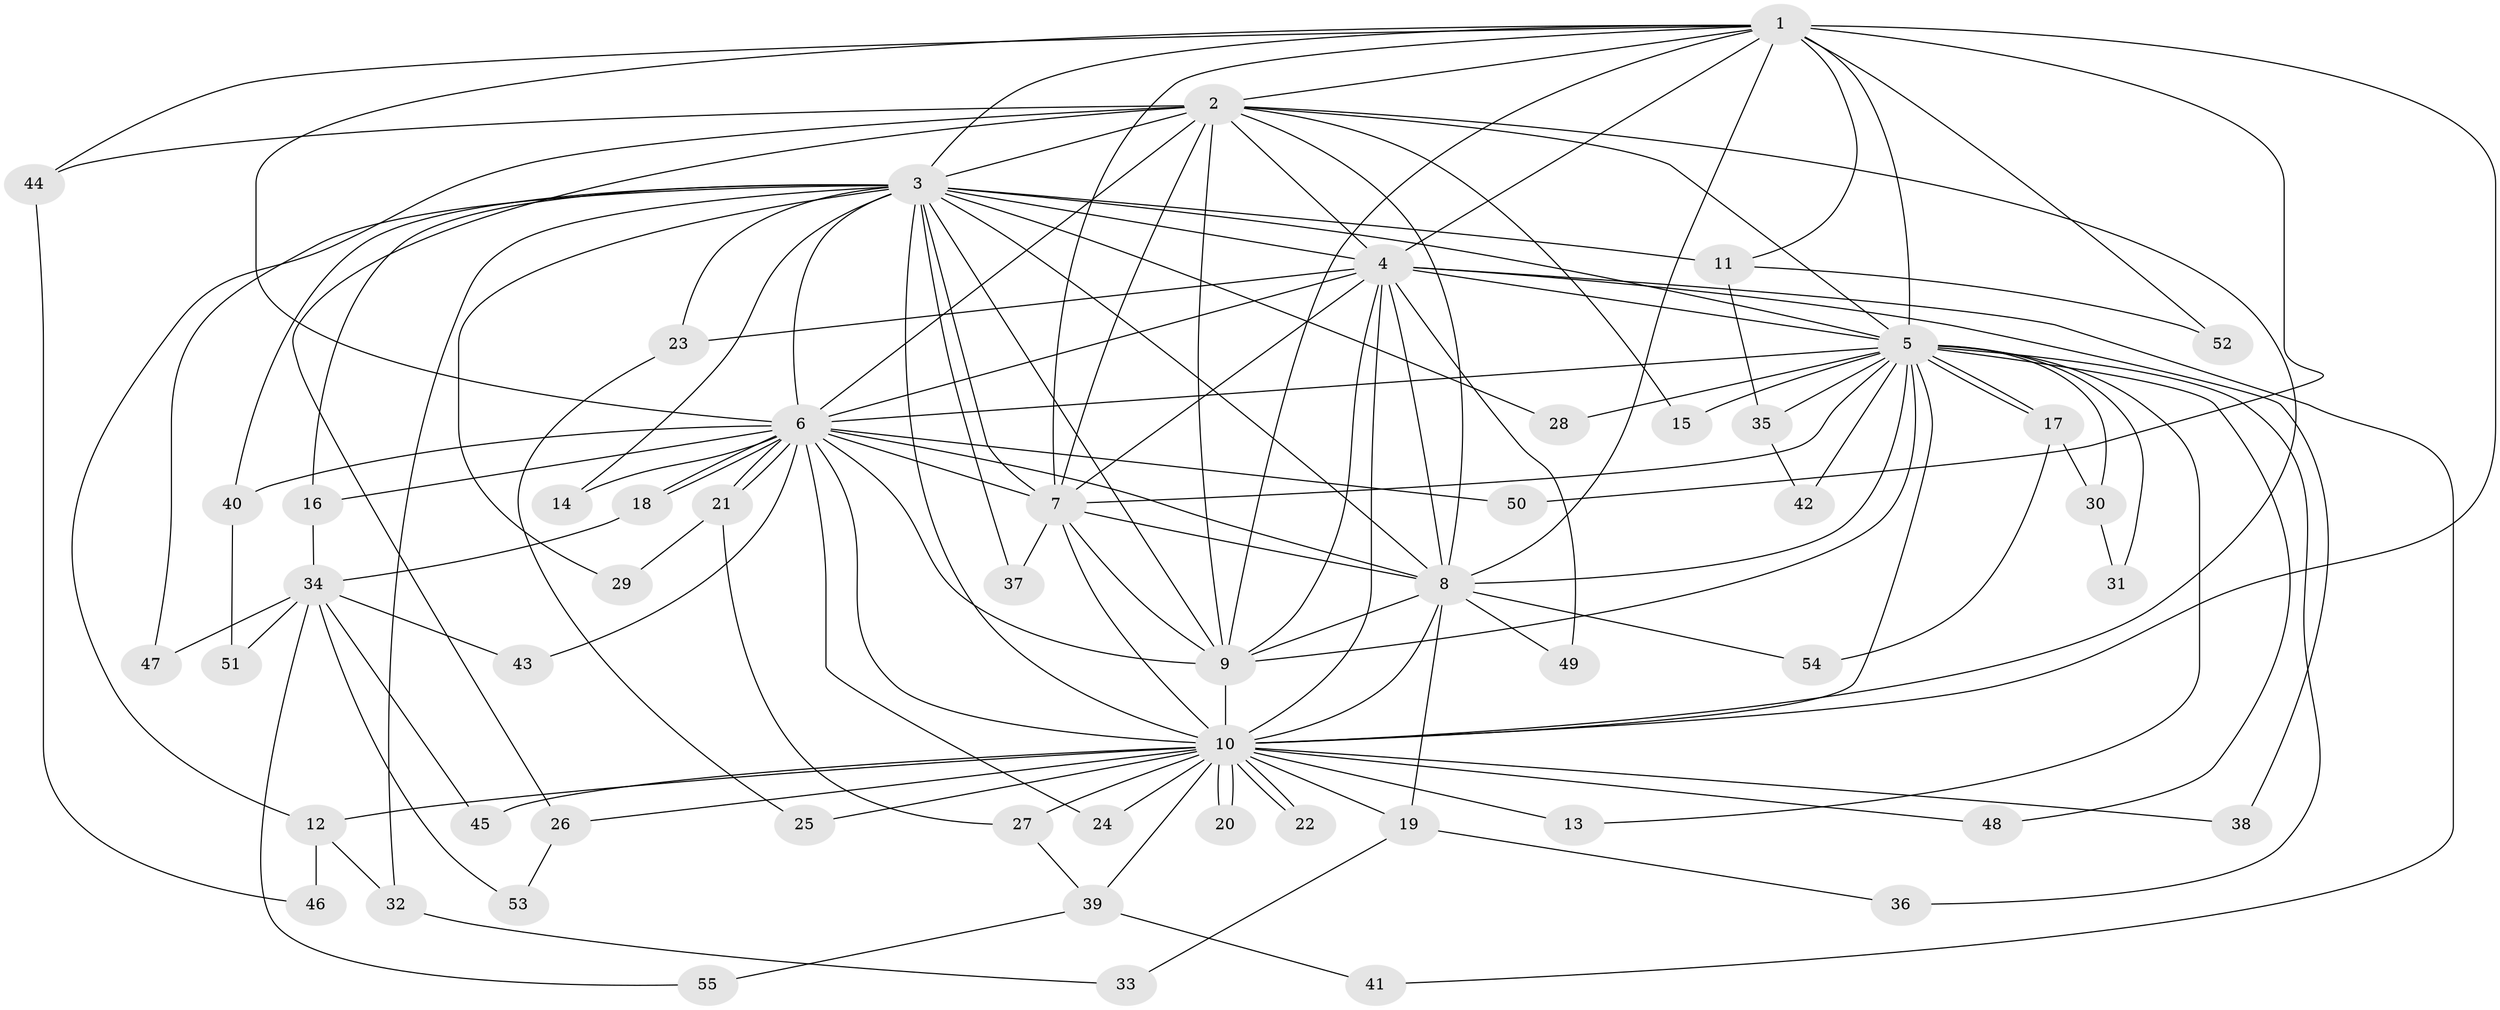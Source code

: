 // Generated by graph-tools (version 1.1) at 2025/25/03/09/25 03:25:50]
// undirected, 55 vertices, 135 edges
graph export_dot {
graph [start="1"]
  node [color=gray90,style=filled];
  1;
  2;
  3;
  4;
  5;
  6;
  7;
  8;
  9;
  10;
  11;
  12;
  13;
  14;
  15;
  16;
  17;
  18;
  19;
  20;
  21;
  22;
  23;
  24;
  25;
  26;
  27;
  28;
  29;
  30;
  31;
  32;
  33;
  34;
  35;
  36;
  37;
  38;
  39;
  40;
  41;
  42;
  43;
  44;
  45;
  46;
  47;
  48;
  49;
  50;
  51;
  52;
  53;
  54;
  55;
  1 -- 2;
  1 -- 3;
  1 -- 4;
  1 -- 5;
  1 -- 6;
  1 -- 7;
  1 -- 8;
  1 -- 9;
  1 -- 10;
  1 -- 11;
  1 -- 44;
  1 -- 50;
  1 -- 52;
  2 -- 3;
  2 -- 4;
  2 -- 5;
  2 -- 6;
  2 -- 7;
  2 -- 8;
  2 -- 9;
  2 -- 10;
  2 -- 12;
  2 -- 15;
  2 -- 26;
  2 -- 44;
  3 -- 4;
  3 -- 5;
  3 -- 6;
  3 -- 7;
  3 -- 8;
  3 -- 9;
  3 -- 10;
  3 -- 11;
  3 -- 14;
  3 -- 16;
  3 -- 23;
  3 -- 28;
  3 -- 29;
  3 -- 32;
  3 -- 37;
  3 -- 40;
  3 -- 47;
  4 -- 5;
  4 -- 6;
  4 -- 7;
  4 -- 8;
  4 -- 9;
  4 -- 10;
  4 -- 23;
  4 -- 38;
  4 -- 41;
  4 -- 49;
  5 -- 6;
  5 -- 7;
  5 -- 8;
  5 -- 9;
  5 -- 10;
  5 -- 13;
  5 -- 15;
  5 -- 17;
  5 -- 17;
  5 -- 28;
  5 -- 30;
  5 -- 31;
  5 -- 35;
  5 -- 36;
  5 -- 42;
  5 -- 48;
  6 -- 7;
  6 -- 8;
  6 -- 9;
  6 -- 10;
  6 -- 14;
  6 -- 16;
  6 -- 18;
  6 -- 18;
  6 -- 21;
  6 -- 21;
  6 -- 24;
  6 -- 40;
  6 -- 43;
  6 -- 50;
  7 -- 8;
  7 -- 9;
  7 -- 10;
  7 -- 37;
  8 -- 9;
  8 -- 10;
  8 -- 19;
  8 -- 49;
  8 -- 54;
  9 -- 10;
  10 -- 12;
  10 -- 13;
  10 -- 19;
  10 -- 20;
  10 -- 20;
  10 -- 22;
  10 -- 22;
  10 -- 24;
  10 -- 25;
  10 -- 26;
  10 -- 27;
  10 -- 38;
  10 -- 39;
  10 -- 45;
  10 -- 48;
  11 -- 35;
  11 -- 52;
  12 -- 32;
  12 -- 46;
  16 -- 34;
  17 -- 30;
  17 -- 54;
  18 -- 34;
  19 -- 33;
  19 -- 36;
  21 -- 27;
  21 -- 29;
  23 -- 25;
  26 -- 53;
  27 -- 39;
  30 -- 31;
  32 -- 33;
  34 -- 43;
  34 -- 45;
  34 -- 47;
  34 -- 51;
  34 -- 53;
  34 -- 55;
  35 -- 42;
  39 -- 41;
  39 -- 55;
  40 -- 51;
  44 -- 46;
}
